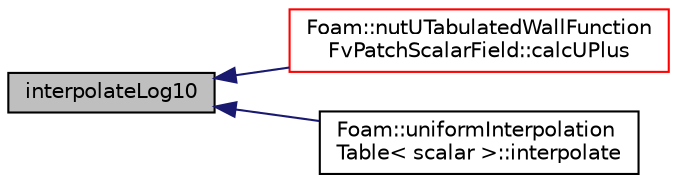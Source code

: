 digraph "interpolateLog10"
{
  bgcolor="transparent";
  edge [fontname="Helvetica",fontsize="10",labelfontname="Helvetica",labelfontsize="10"];
  node [fontname="Helvetica",fontsize="10",shape=record];
  rankdir="LR";
  Node31 [label="interpolateLog10",height=0.2,width=0.4,color="black", fillcolor="grey75", style="filled", fontcolor="black"];
  Node31 -> Node32 [dir="back",color="midnightblue",fontsize="10",style="solid",fontname="Helvetica"];
  Node32 [label="Foam::nutUTabulatedWallFunction\lFvPatchScalarField::calcUPlus",height=0.2,width=0.4,color="red",URL="$a32169.html#aa8fadcd32e1db33e529682e41f8e17d1",tooltip="Calculate wall u+ from table. "];
  Node31 -> Node36 [dir="back",color="midnightblue",fontsize="10",style="solid",fontname="Helvetica"];
  Node36 [label="Foam::uniformInterpolation\lTable\< scalar \>::interpolate",height=0.2,width=0.4,color="black",URL="$a27885.html#aa6dc5753f84d3ff9b4c413f76a5a84c3",tooltip="Interpolate. "];
}
